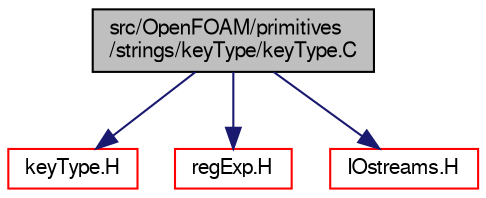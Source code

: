digraph "src/OpenFOAM/primitives/strings/keyType/keyType.C"
{
  bgcolor="transparent";
  edge [fontname="FreeSans",fontsize="10",labelfontname="FreeSans",labelfontsize="10"];
  node [fontname="FreeSans",fontsize="10",shape=record];
  Node0 [label="src/OpenFOAM/primitives\l/strings/keyType/keyType.C",height=0.2,width=0.4,color="black", fillcolor="grey75", style="filled", fontcolor="black"];
  Node0 -> Node1 [color="midnightblue",fontsize="10",style="solid",fontname="FreeSans"];
  Node1 [label="keyType.H",height=0.2,width=0.4,color="red",URL="$a12596.html"];
  Node0 -> Node15 [color="midnightblue",fontsize="10",style="solid",fontname="FreeSans"];
  Node15 [label="regExp.H",height=0.2,width=0.4,color="red",URL="$a12926.html"];
  Node0 -> Node17 [color="midnightblue",fontsize="10",style="solid",fontname="FreeSans"];
  Node17 [label="IOstreams.H",height=0.2,width=0.4,color="red",URL="$a09104.html",tooltip="Useful combination of include files which define Sin, Sout and Serr and the use of IO streams general..."];
}

